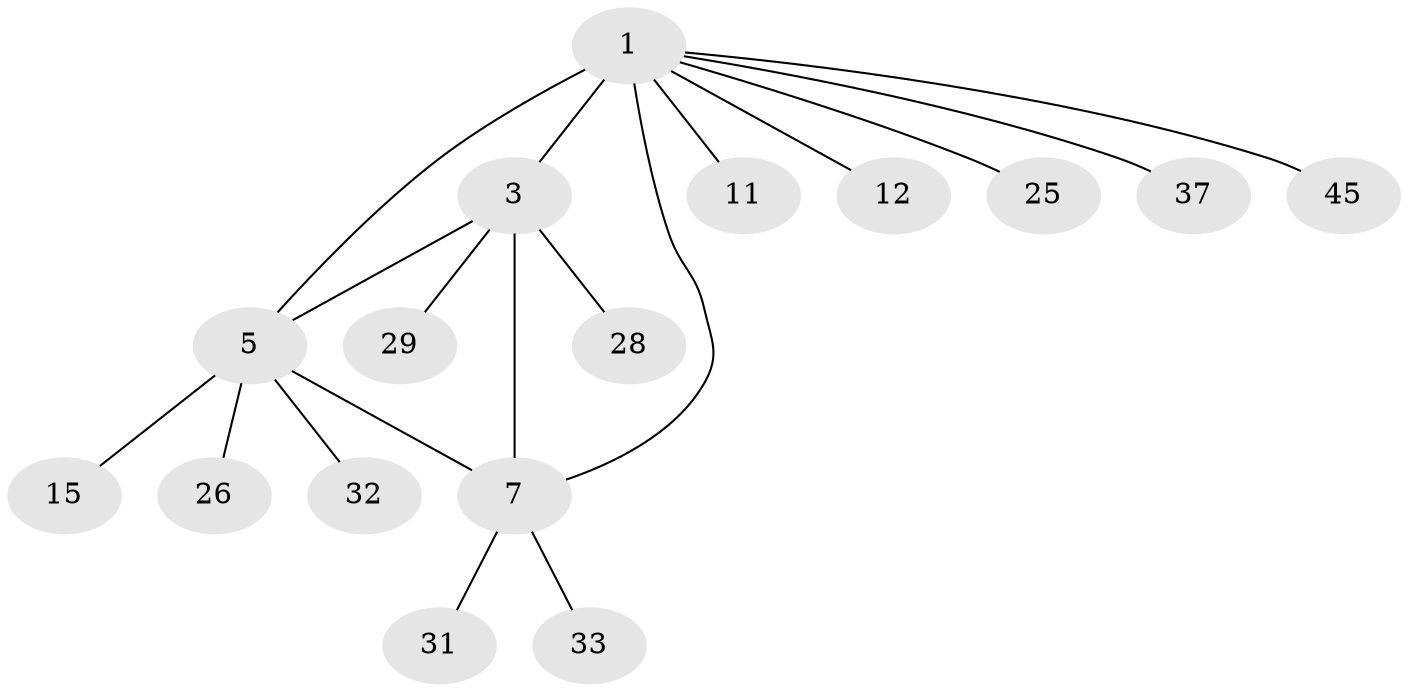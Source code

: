 // original degree distribution, {7: 0.02040816326530612, 4: 0.061224489795918366, 5: 0.08163265306122448, 6: 0.04081632653061224, 3: 0.10204081632653061, 8: 0.02040816326530612, 1: 0.4897959183673469, 2: 0.1836734693877551}
// Generated by graph-tools (version 1.1) at 2025/19/03/04/25 18:19:41]
// undirected, 16 vertices, 18 edges
graph export_dot {
graph [start="1"]
  node [color=gray90,style=filled];
  1 [super="+10+16+21+2"];
  3 [super="+13+23+8+4"];
  5 [super="+6"];
  7 [super="+17+22+9+19"];
  11;
  12 [super="+47"];
  15;
  25;
  26 [super="+27"];
  28 [super="+35"];
  29;
  31;
  32;
  33;
  37;
  45;
  1 -- 5 [weight=2];
  1 -- 37;
  1 -- 11;
  1 -- 12;
  1 -- 45;
  1 -- 25;
  1 -- 7;
  1 -- 3 [weight=3];
  3 -- 28;
  3 -- 5 [weight=2];
  3 -- 7 [weight=2];
  3 -- 29;
  5 -- 7 [weight=2];
  5 -- 32;
  5 -- 26;
  5 -- 15;
  7 -- 33;
  7 -- 31;
}
